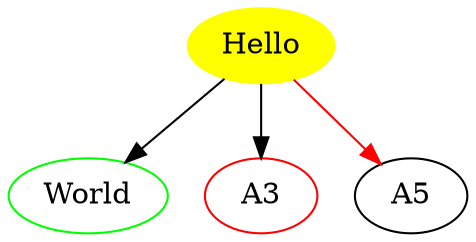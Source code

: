 digraph d {
 A [label="Hello",color=yellow, style=filled ]
 A1 [label="World"]
 
 A -> { A1[color=green]  A3[color=red]} 
 A -> { A5 } [color=red]
}
